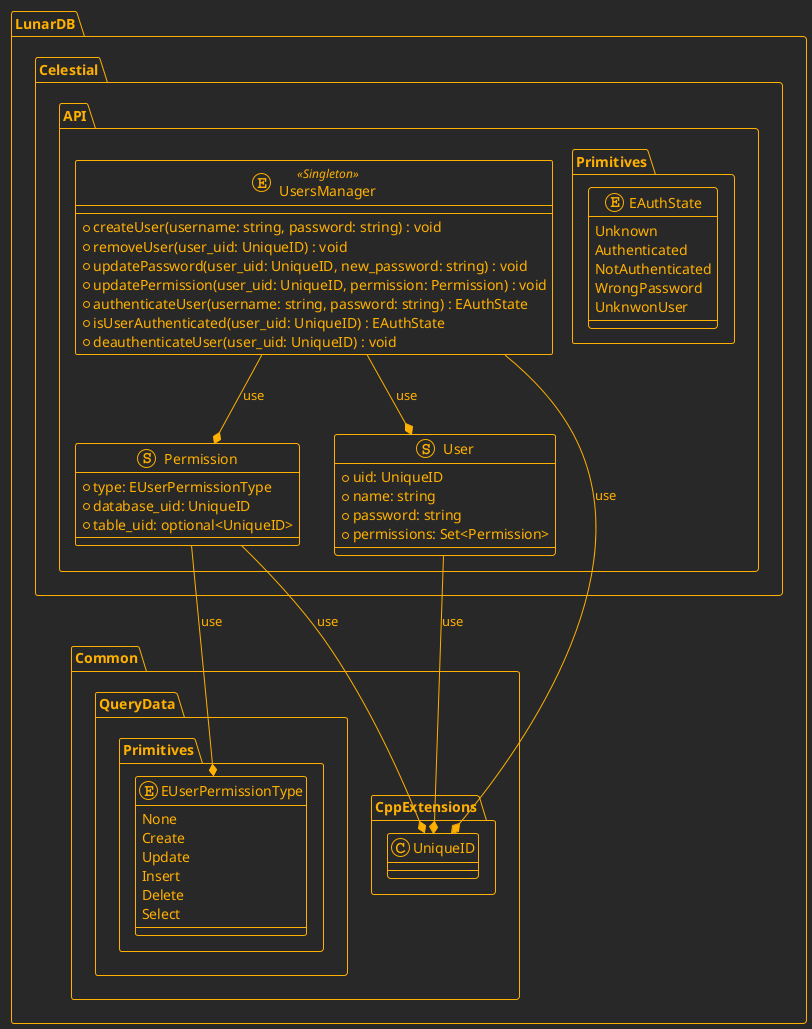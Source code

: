 @startuml Celestial
!theme crt-amber

namespace LunarDB {

namespace Common {

namespace CppExtensions {

class UniqueID {}

}

namespace QueryData {
namespace Primitives {

enum EUserPermissionType {
    None
    Create
    Update
    Insert
    Delete
    Select
}

}
}

}

namespace Celestial {
namespace API {

struct Permission {
    + type: EUserPermissionType
    + database_uid: UniqueID
    + table_uid: optional<UniqueID>
}

struct User {
    + uid: UniqueID
    + name: string
    + password: string
    + permissions: Set<Permission>
}

namespace Primitives {

enum EAuthState {
    Unknown
    Authenticated
    NotAuthenticated
    WrongPassword
    UnknwonUser
}

}

entity UsersManager <<Singleton>> {
    + createUser(username: string, password: string) : void
    + removeUser(user_uid: UniqueID) : void
    + updatePassword(user_uid: UniqueID, new_password: string) : void
    + updatePermission(user_uid: UniqueID, permission: Permission) : void
    + authenticateUser(username: string, password: string) : EAuthState
    + isUserAuthenticated(user_uid: UniqueID) : EAuthState
    + deauthenticateUser(user_uid: UniqueID) : void
}

}
}

Celestial.API.UsersManager --* Celestial.API.User : use
Celestial.API.UsersManager --* Celestial.API.Permission : use
Celestial.API.UsersManager --* Common.CppExtensions.UniqueID : use
Celestial.API.User --* Common.CppExtensions.UniqueID : use
Celestial.API.Permission --* Common.CppExtensions.UniqueID : use
Celestial.API.Permission --* Common.QueryData.Primitives.EUserPermissionType : use

}

@enduml